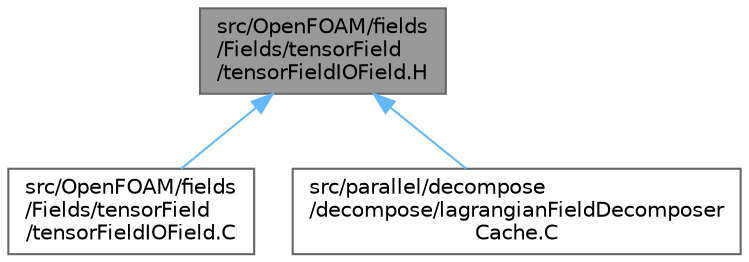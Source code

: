 digraph "src/OpenFOAM/fields/Fields/tensorField/tensorFieldIOField.H"
{
 // LATEX_PDF_SIZE
  bgcolor="transparent";
  edge [fontname=Helvetica,fontsize=10,labelfontname=Helvetica,labelfontsize=10];
  node [fontname=Helvetica,fontsize=10,shape=box,height=0.2,width=0.4];
  Node1 [id="Node000001",label="src/OpenFOAM/fields\l/Fields/tensorField\l/tensorFieldIOField.H",height=0.2,width=0.4,color="gray40", fillcolor="grey60", style="filled", fontcolor="black",tooltip=" "];
  Node1 -> Node2 [id="edge1_Node000001_Node000002",dir="back",color="steelblue1",style="solid",tooltip=" "];
  Node2 [id="Node000002",label="src/OpenFOAM/fields\l/Fields/tensorField\l/tensorFieldIOField.C",height=0.2,width=0.4,color="grey40", fillcolor="white", style="filled",URL="$tensorFieldIOField_8C.html",tooltip=" "];
  Node1 -> Node3 [id="edge2_Node000001_Node000003",dir="back",color="steelblue1",style="solid",tooltip=" "];
  Node3 [id="Node000003",label="src/parallel/decompose\l/decompose/lagrangianFieldDecomposer\lCache.C",height=0.2,width=0.4,color="grey40", fillcolor="white", style="filled",URL="$lagrangianFieldDecomposerCache_8C.html",tooltip=" "];
}
